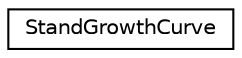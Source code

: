 digraph "Graphical Class Hierarchy"
{
 // LATEX_PDF_SIZE
  edge [fontname="Helvetica",fontsize="10",labelfontname="Helvetica",labelfontsize="10"];
  node [fontname="Helvetica",fontsize="10",shape=record];
  rankdir="LR";
  Node0 [label="StandGrowthCurve",height=0.2,width=0.4,color="black", fillcolor="white", style="filled",URL="$classmoja_1_1modules_1_1cbm_1_1StandGrowthCurve.html",tooltip=" "];
}
